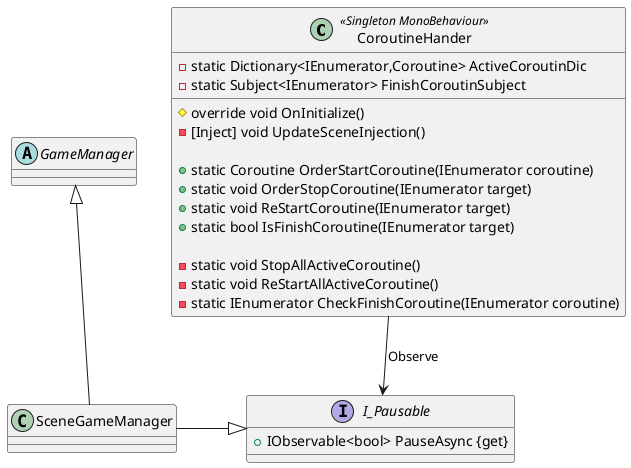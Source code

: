 @startuml CoroutineHander

    class CoroutineHander<< Singleton MonoBehaviour >>{
        - static Dictionary<IEnumerator,Coroutine> ActiveCoroutinDic
        - static Subject<IEnumerator> FinishCoroutinSubject

        # override void OnInitialize()
        - [Inject] void UpdateSceneInjection()

        + static Coroutine OrderStartCoroutine(IEnumerator coroutine)
        + static void OrderStopCoroutine(IEnumerator target)
        + static void ReStartCoroutine(IEnumerator target)
        + static bool IsFinishCoroutine(IEnumerator target)

        - static void StopAllActiveCoroutine()
        - static void ReStartAllActiveCoroutine()
        - static IEnumerator CheckFinishCoroutine(IEnumerator coroutine)
    }

    interface I_Pausable{
        + IObservable<bool> PauseAsync {get}
    }

    class SceneGameManager{

    }

    abstract GameManager{

    }

    CoroutineHander -down-> I_Pausable : Observe
    GameManager <|-- SceneGameManager
    SceneGameManager -right-|> I_Pausable 

@enduml